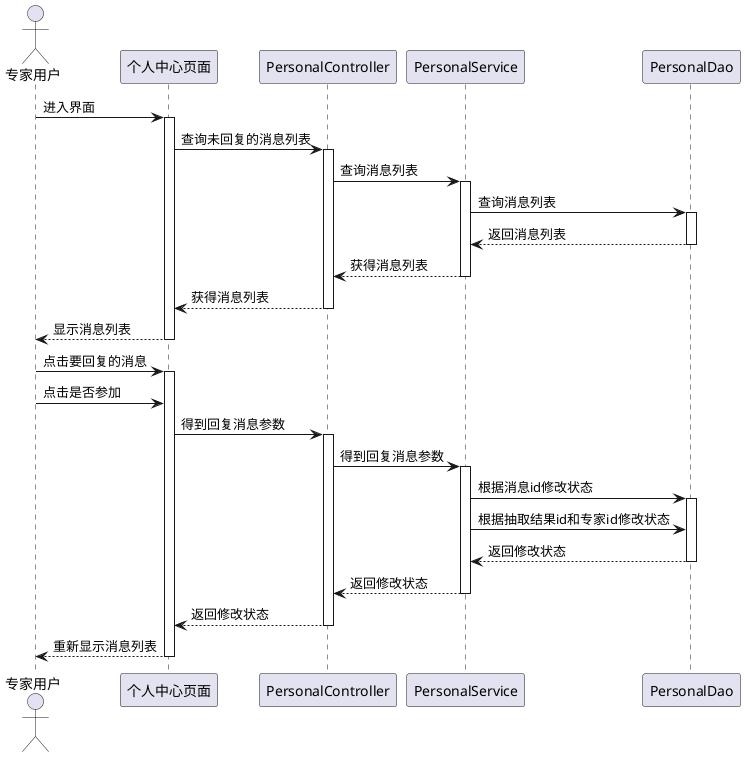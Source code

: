 @startuml
actor 专家用户
participant 个人中心页面
participant PersonalController
participant PersonalService
participant PersonalDao
专家用户->个人中心页面:进入界面
activate 个人中心页面
个人中心页面->PersonalController:查询未回复的消息列表
activate PersonalController
PersonalController->PersonalService:查询消息列表
activate PersonalService
PersonalService->PersonalDao:查询消息列表
activate PersonalDao
PersonalDao-->PersonalService:返回消息列表
deactivate PersonalDao
PersonalService-->PersonalController:获得消息列表
deactivate PersonalService
PersonalController-->个人中心页面:获得消息列表
deactivate PersonalController
个人中心页面-->专家用户:显示消息列表
deactivate 个人中心页面

专家用户->个人中心页面:点击要回复的消息
activate 个人中心页面
专家用户->个人中心页面:点击是否参加
个人中心页面->PersonalController:得到回复消息参数
activate PersonalController
PersonalController->PersonalService:得到回复消息参数
activate PersonalService
PersonalService->PersonalDao:根据消息id修改状态
activate PersonalDao
PersonalService->PersonalDao:根据抽取结果id和专家id修改状态
PersonalDao-->PersonalService:返回修改状态
deactivate PersonalDao
PersonalService-->PersonalController:返回修改状态
deactivate PersonalService
PersonalController-->个人中心页面:返回修改状态
deactivate PersonalController
个人中心页面-->专家用户:重新显示消息列表
deactivate 个人中心页面
@enduml